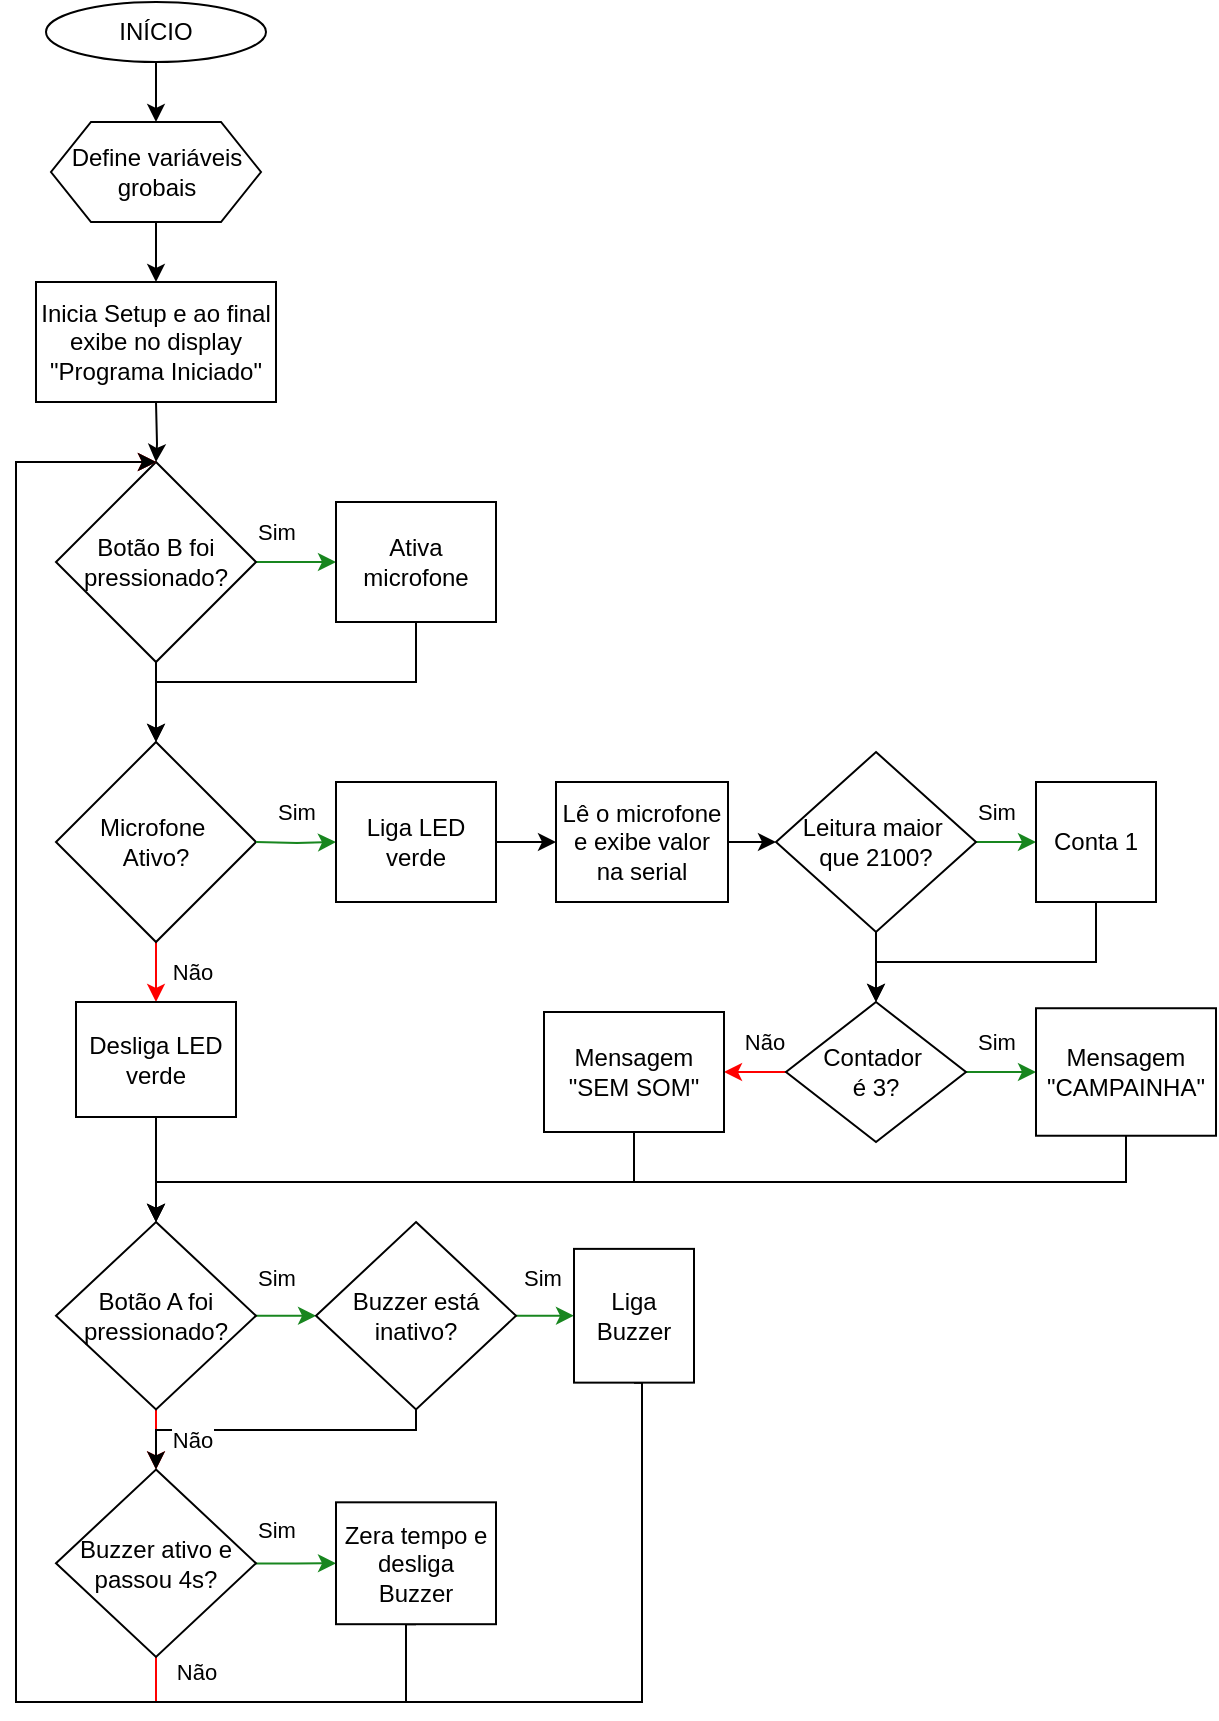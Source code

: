 <mxfile version="26.0.11">
  <diagram name="Página-1" id="T32IySePPp3KdGEvYScM">
    <mxGraphModel dx="928" dy="500" grid="1" gridSize="10" guides="1" tooltips="1" connect="1" arrows="1" fold="1" page="1" pageScale="1" pageWidth="827" pageHeight="1169" math="0" shadow="0">
      <root>
        <mxCell id="0" />
        <mxCell id="1" parent="0" />
        <mxCell id="slElvlwrPj6UMaKqWzpb-5" value="" style="edgeStyle=orthogonalEdgeStyle;rounded=0;orthogonalLoop=1;jettySize=auto;html=1;" edge="1" parent="1" source="slElvlwrPj6UMaKqWzpb-1" target="slElvlwrPj6UMaKqWzpb-4">
          <mxGeometry relative="1" as="geometry" />
        </mxCell>
        <mxCell id="slElvlwrPj6UMaKqWzpb-1" value="INÍCIO" style="ellipse;whiteSpace=wrap;html=1;" vertex="1" parent="1">
          <mxGeometry x="55" y="10" width="110" height="30" as="geometry" />
        </mxCell>
        <mxCell id="slElvlwrPj6UMaKqWzpb-7" value="" style="edgeStyle=orthogonalEdgeStyle;rounded=0;orthogonalLoop=1;jettySize=auto;html=1;" edge="1" parent="1" source="slElvlwrPj6UMaKqWzpb-4" target="slElvlwrPj6UMaKqWzpb-6">
          <mxGeometry relative="1" as="geometry" />
        </mxCell>
        <mxCell id="slElvlwrPj6UMaKqWzpb-4" value="Define variáveis grobais" style="shape=hexagon;perimeter=hexagonPerimeter2;whiteSpace=wrap;html=1;fixedSize=1;" vertex="1" parent="1">
          <mxGeometry x="57.5" y="70" width="105" height="50" as="geometry" />
        </mxCell>
        <mxCell id="slElvlwrPj6UMaKqWzpb-6" value="Inicia Setup&amp;nbsp;&lt;span style=&quot;background-color: transparent; color: light-dark(rgb(0, 0, 0), rgb(255, 255, 255));&quot;&gt;e ao final exibe no display &quot;Programa Iniciado&quot;&lt;/span&gt;" style="whiteSpace=wrap;html=1;" vertex="1" parent="1">
          <mxGeometry x="50" y="150" width="120" height="60" as="geometry" />
        </mxCell>
        <mxCell id="slElvlwrPj6UMaKqWzpb-11" value="" style="edgeStyle=orthogonalEdgeStyle;rounded=0;orthogonalLoop=1;jettySize=auto;html=1;" edge="1" parent="1" target="slElvlwrPj6UMaKqWzpb-10">
          <mxGeometry relative="1" as="geometry">
            <mxPoint x="110" y="210" as="sourcePoint" />
          </mxGeometry>
        </mxCell>
        <mxCell id="slElvlwrPj6UMaKqWzpb-13" value="" style="edgeStyle=orthogonalEdgeStyle;rounded=0;orthogonalLoop=1;jettySize=auto;html=1;strokeColor=#18861F;" edge="1" parent="1" source="slElvlwrPj6UMaKqWzpb-10" target="slElvlwrPj6UMaKqWzpb-12">
          <mxGeometry relative="1" as="geometry" />
        </mxCell>
        <mxCell id="slElvlwrPj6UMaKqWzpb-23" value="" style="edgeStyle=orthogonalEdgeStyle;shape=connector;rounded=0;orthogonalLoop=1;jettySize=auto;html=1;strokeColor=#000000;align=center;verticalAlign=middle;fontFamily=Helvetica;fontSize=11;fontColor=default;labelBackgroundColor=default;endArrow=classic;" edge="1" parent="1" source="slElvlwrPj6UMaKqWzpb-10" target="slElvlwrPj6UMaKqWzpb-22">
          <mxGeometry relative="1" as="geometry" />
        </mxCell>
        <mxCell id="slElvlwrPj6UMaKqWzpb-10" value="Botão B foi pressionado?" style="rhombus;whiteSpace=wrap;html=1;" vertex="1" parent="1">
          <mxGeometry x="60" y="240" width="100" height="100" as="geometry" />
        </mxCell>
        <mxCell id="slElvlwrPj6UMaKqWzpb-24" style="edgeStyle=orthogonalEdgeStyle;shape=connector;rounded=0;orthogonalLoop=1;jettySize=auto;html=1;exitX=0.5;exitY=1;exitDx=0;exitDy=0;entryX=0.5;entryY=0;entryDx=0;entryDy=0;strokeColor=default;align=center;verticalAlign=middle;fontFamily=Helvetica;fontSize=11;fontColor=default;labelBackgroundColor=default;endArrow=classic;" edge="1" parent="1" source="slElvlwrPj6UMaKqWzpb-12" target="slElvlwrPj6UMaKqWzpb-22">
          <mxGeometry relative="1" as="geometry" />
        </mxCell>
        <mxCell id="slElvlwrPj6UMaKqWzpb-12" value="Ativa microfone" style="whiteSpace=wrap;html=1;" vertex="1" parent="1">
          <mxGeometry x="200" y="260" width="80" height="60" as="geometry" />
        </mxCell>
        <mxCell id="slElvlwrPj6UMaKqWzpb-14" value="Sim" style="text;html=1;align=center;verticalAlign=middle;resizable=0;points=[];autosize=1;strokeColor=none;fillColor=none;fontFamily=Helvetica;fontSize=11;fontColor=default;labelBackgroundColor=default;" vertex="1" parent="1">
          <mxGeometry x="150" y="260" width="40" height="30" as="geometry" />
        </mxCell>
        <mxCell id="slElvlwrPj6UMaKqWzpb-42" value="" style="edgeStyle=orthogonalEdgeStyle;shape=connector;rounded=0;orthogonalLoop=1;jettySize=auto;html=1;strokeColor=light-dark(#FF0000,#EDEDED);align=center;verticalAlign=middle;fontFamily=Helvetica;fontSize=11;fontColor=default;labelBackgroundColor=default;endArrow=classic;" edge="1" parent="1" source="slElvlwrPj6UMaKqWzpb-22" target="slElvlwrPj6UMaKqWzpb-41">
          <mxGeometry relative="1" as="geometry" />
        </mxCell>
        <mxCell id="slElvlwrPj6UMaKqWzpb-22" value="Microfone&amp;nbsp;&lt;div&gt;Ativo?&lt;/div&gt;" style="rhombus;whiteSpace=wrap;html=1;" vertex="1" parent="1">
          <mxGeometry x="60" y="380" width="100" height="100" as="geometry" />
        </mxCell>
        <mxCell id="slElvlwrPj6UMaKqWzpb-25" value="" style="edgeStyle=orthogonalEdgeStyle;rounded=0;orthogonalLoop=1;jettySize=auto;html=1;fontColor=light-dark(#030c03, #ededed);strokeColor=light-dark(#18861F,#EDEDED);" edge="1" parent="1">
          <mxGeometry relative="1" as="geometry">
            <mxPoint x="160" y="430" as="sourcePoint" />
            <mxPoint x="200" y="430" as="targetPoint" />
          </mxGeometry>
        </mxCell>
        <mxCell id="slElvlwrPj6UMaKqWzpb-26" value="Sim" style="text;html=1;align=center;verticalAlign=middle;resizable=0;points=[];autosize=1;strokeColor=none;fillColor=none;fontFamily=Helvetica;fontSize=11;fontColor=default;labelBackgroundColor=default;" vertex="1" parent="1">
          <mxGeometry x="160" y="400" width="40" height="30" as="geometry" />
        </mxCell>
        <mxCell id="slElvlwrPj6UMaKqWzpb-29" value="" style="edgeStyle=orthogonalEdgeStyle;shape=connector;rounded=0;orthogonalLoop=1;jettySize=auto;html=1;strokeColor=default;align=center;verticalAlign=middle;fontFamily=Helvetica;fontSize=11;fontColor=default;labelBackgroundColor=default;endArrow=classic;" edge="1" parent="1" source="slElvlwrPj6UMaKqWzpb-27" target="slElvlwrPj6UMaKqWzpb-28">
          <mxGeometry relative="1" as="geometry" />
        </mxCell>
        <mxCell id="slElvlwrPj6UMaKqWzpb-27" value="Liga LED verde" style="whiteSpace=wrap;html=1;" vertex="1" parent="1">
          <mxGeometry x="200" y="400" width="80" height="60" as="geometry" />
        </mxCell>
        <mxCell id="slElvlwrPj6UMaKqWzpb-31" value="" style="edgeStyle=orthogonalEdgeStyle;shape=connector;rounded=0;orthogonalLoop=1;jettySize=auto;html=1;strokeColor=default;align=center;verticalAlign=middle;fontFamily=Helvetica;fontSize=11;fontColor=default;labelBackgroundColor=default;endArrow=classic;" edge="1" parent="1" source="slElvlwrPj6UMaKqWzpb-28" target="slElvlwrPj6UMaKqWzpb-30">
          <mxGeometry relative="1" as="geometry" />
        </mxCell>
        <mxCell id="slElvlwrPj6UMaKqWzpb-28" value="Lê o microfone e exibe valor na serial" style="whiteSpace=wrap;html=1;" vertex="1" parent="1">
          <mxGeometry x="310" y="400" width="86" height="60" as="geometry" />
        </mxCell>
        <mxCell id="slElvlwrPj6UMaKqWzpb-33" value="" style="edgeStyle=orthogonalEdgeStyle;shape=connector;rounded=0;orthogonalLoop=1;jettySize=auto;html=1;strokeColor=#18861F;align=center;verticalAlign=middle;fontFamily=Helvetica;fontSize=11;fontColor=default;labelBackgroundColor=default;endArrow=classic;" edge="1" parent="1" source="slElvlwrPj6UMaKqWzpb-30" target="slElvlwrPj6UMaKqWzpb-32">
          <mxGeometry relative="1" as="geometry" />
        </mxCell>
        <mxCell id="slElvlwrPj6UMaKqWzpb-36" value="" style="edgeStyle=orthogonalEdgeStyle;shape=connector;rounded=0;orthogonalLoop=1;jettySize=auto;html=1;strokeColor=#000000;align=center;verticalAlign=middle;fontFamily=Helvetica;fontSize=11;fontColor=default;labelBackgroundColor=default;endArrow=classic;" edge="1" parent="1" source="slElvlwrPj6UMaKqWzpb-30" target="slElvlwrPj6UMaKqWzpb-35">
          <mxGeometry relative="1" as="geometry" />
        </mxCell>
        <mxCell id="slElvlwrPj6UMaKqWzpb-30" value="Leitura maior&amp;nbsp;&lt;div&gt;que 2100?&lt;/div&gt;" style="rhombus;whiteSpace=wrap;html=1;" vertex="1" parent="1">
          <mxGeometry x="420" y="385" width="100" height="90" as="geometry" />
        </mxCell>
        <mxCell id="slElvlwrPj6UMaKqWzpb-37" style="edgeStyle=orthogonalEdgeStyle;shape=connector;rounded=0;orthogonalLoop=1;jettySize=auto;html=1;exitX=0.5;exitY=1;exitDx=0;exitDy=0;entryX=0.5;entryY=0;entryDx=0;entryDy=0;strokeColor=default;align=center;verticalAlign=middle;fontFamily=Helvetica;fontSize=11;fontColor=default;labelBackgroundColor=default;endArrow=classic;" edge="1" parent="1" source="slElvlwrPj6UMaKqWzpb-32" target="slElvlwrPj6UMaKqWzpb-35">
          <mxGeometry relative="1" as="geometry">
            <Array as="points">
              <mxPoint x="580" y="490" />
              <mxPoint x="470" y="490" />
            </Array>
          </mxGeometry>
        </mxCell>
        <mxCell id="slElvlwrPj6UMaKqWzpb-32" value="Conta 1" style="whiteSpace=wrap;html=1;" vertex="1" parent="1">
          <mxGeometry x="550" y="400" width="60" height="60" as="geometry" />
        </mxCell>
        <mxCell id="slElvlwrPj6UMaKqWzpb-34" value="Sim" style="text;html=1;align=center;verticalAlign=middle;resizable=0;points=[];autosize=1;strokeColor=none;fillColor=none;fontFamily=Helvetica;fontSize=11;fontColor=default;labelBackgroundColor=default;" vertex="1" parent="1">
          <mxGeometry x="510" y="400" width="40" height="30" as="geometry" />
        </mxCell>
        <mxCell id="slElvlwrPj6UMaKqWzpb-39" value="" style="edgeStyle=orthogonalEdgeStyle;shape=connector;rounded=0;orthogonalLoop=1;jettySize=auto;html=1;strokeColor=#18861F;align=center;verticalAlign=middle;fontFamily=Helvetica;fontSize=11;fontColor=default;labelBackgroundColor=default;endArrow=classic;" edge="1" parent="1" source="slElvlwrPj6UMaKqWzpb-35" target="slElvlwrPj6UMaKqWzpb-38">
          <mxGeometry relative="1" as="geometry" />
        </mxCell>
        <mxCell id="slElvlwrPj6UMaKqWzpb-47" value="" style="edgeStyle=orthogonalEdgeStyle;shape=connector;rounded=0;orthogonalLoop=1;jettySize=auto;html=1;strokeColor=#FF0000;align=center;verticalAlign=middle;fontFamily=Helvetica;fontSize=11;fontColor=default;labelBackgroundColor=default;endArrow=classic;" edge="1" parent="1" source="slElvlwrPj6UMaKqWzpb-35" target="slElvlwrPj6UMaKqWzpb-46">
          <mxGeometry relative="1" as="geometry" />
        </mxCell>
        <mxCell id="slElvlwrPj6UMaKqWzpb-35" value="Contador&amp;nbsp;&lt;div&gt;é 3?&lt;/div&gt;" style="rhombus;whiteSpace=wrap;html=1;" vertex="1" parent="1">
          <mxGeometry x="425" y="510" width="90" height="70" as="geometry" />
        </mxCell>
        <mxCell id="slElvlwrPj6UMaKqWzpb-53" style="edgeStyle=orthogonalEdgeStyle;shape=connector;rounded=0;orthogonalLoop=1;jettySize=auto;html=1;exitX=0.5;exitY=1;exitDx=0;exitDy=0;entryX=0.5;entryY=0;entryDx=0;entryDy=0;strokeColor=default;align=center;verticalAlign=middle;fontFamily=Helvetica;fontSize=11;fontColor=default;labelBackgroundColor=default;endArrow=classic;" edge="1" parent="1" source="slElvlwrPj6UMaKqWzpb-38" target="slElvlwrPj6UMaKqWzpb-50">
          <mxGeometry relative="1" as="geometry">
            <Array as="points">
              <mxPoint x="595" y="600" />
              <mxPoint x="110" y="600" />
            </Array>
          </mxGeometry>
        </mxCell>
        <mxCell id="slElvlwrPj6UMaKqWzpb-38" value="Mensagem&lt;div&gt;&lt;span style=&quot;background-color: transparent; color: light-dark(rgb(0, 0, 0), rgb(255, 255, 255));&quot;&gt;&quot;CAMPAINHA&quot;&lt;/span&gt;&lt;/div&gt;" style="whiteSpace=wrap;html=1;" vertex="1" parent="1">
          <mxGeometry x="550" y="513.12" width="90" height="63.75" as="geometry" />
        </mxCell>
        <mxCell id="slElvlwrPj6UMaKqWzpb-40" value="Sim" style="text;html=1;align=center;verticalAlign=middle;resizable=0;points=[];autosize=1;strokeColor=none;fillColor=none;fontFamily=Helvetica;fontSize=11;fontColor=default;labelBackgroundColor=default;" vertex="1" parent="1">
          <mxGeometry x="510" y="515" width="40" height="30" as="geometry" />
        </mxCell>
        <mxCell id="slElvlwrPj6UMaKqWzpb-51" value="" style="edgeStyle=orthogonalEdgeStyle;shape=connector;rounded=0;orthogonalLoop=1;jettySize=auto;html=1;strokeColor=default;align=center;verticalAlign=middle;fontFamily=Helvetica;fontSize=11;fontColor=default;labelBackgroundColor=default;endArrow=classic;" edge="1" parent="1" source="slElvlwrPj6UMaKqWzpb-41" target="slElvlwrPj6UMaKqWzpb-50">
          <mxGeometry relative="1" as="geometry" />
        </mxCell>
        <mxCell id="slElvlwrPj6UMaKqWzpb-41" value="Desliga LED verde" style="whiteSpace=wrap;html=1;" vertex="1" parent="1">
          <mxGeometry x="70" y="510" width="80" height="57.5" as="geometry" />
        </mxCell>
        <mxCell id="slElvlwrPj6UMaKqWzpb-43" value="Não" style="text;html=1;align=center;verticalAlign=middle;resizable=0;points=[];autosize=1;strokeColor=none;fillColor=none;fontFamily=Helvetica;fontSize=11;fontColor=default;labelBackgroundColor=default;" vertex="1" parent="1">
          <mxGeometry x="108" y="480" width="40" height="30" as="geometry" />
        </mxCell>
        <mxCell id="slElvlwrPj6UMaKqWzpb-55" style="edgeStyle=orthogonalEdgeStyle;shape=connector;rounded=0;orthogonalLoop=1;jettySize=auto;html=1;exitX=0.5;exitY=1;exitDx=0;exitDy=0;entryX=0.5;entryY=0;entryDx=0;entryDy=0;strokeColor=default;align=center;verticalAlign=middle;fontFamily=Helvetica;fontSize=11;fontColor=default;labelBackgroundColor=default;endArrow=classic;" edge="1" parent="1" source="slElvlwrPj6UMaKqWzpb-46" target="slElvlwrPj6UMaKqWzpb-50">
          <mxGeometry relative="1" as="geometry">
            <Array as="points">
              <mxPoint x="349" y="600" />
              <mxPoint x="110" y="600" />
            </Array>
          </mxGeometry>
        </mxCell>
        <mxCell id="slElvlwrPj6UMaKqWzpb-46" value="Mensagem&lt;div&gt;&lt;span style=&quot;background-color: transparent; color: light-dark(rgb(0, 0, 0), rgb(255, 255, 255));&quot;&gt;&quot;SEM SOM&quot;&lt;/span&gt;&lt;/div&gt;" style="whiteSpace=wrap;html=1;" vertex="1" parent="1">
          <mxGeometry x="304" y="515" width="90" height="60" as="geometry" />
        </mxCell>
        <mxCell id="slElvlwrPj6UMaKqWzpb-48" value="Não" style="text;html=1;align=center;verticalAlign=middle;resizable=0;points=[];autosize=1;strokeColor=none;fillColor=none;fontFamily=Helvetica;fontSize=11;fontColor=default;labelBackgroundColor=default;" vertex="1" parent="1">
          <mxGeometry x="394" y="515" width="40" height="30" as="geometry" />
        </mxCell>
        <mxCell id="slElvlwrPj6UMaKqWzpb-59" value="" style="edgeStyle=orthogonalEdgeStyle;shape=connector;rounded=0;orthogonalLoop=1;jettySize=auto;html=1;strokeColor=#18861F;align=center;verticalAlign=middle;fontFamily=Helvetica;fontSize=11;fontColor=default;labelBackgroundColor=default;endArrow=classic;" edge="1" parent="1" source="slElvlwrPj6UMaKqWzpb-50" target="slElvlwrPj6UMaKqWzpb-58">
          <mxGeometry relative="1" as="geometry" />
        </mxCell>
        <mxCell id="slElvlwrPj6UMaKqWzpb-65" value="" style="edgeStyle=orthogonalEdgeStyle;shape=connector;rounded=0;orthogonalLoop=1;jettySize=auto;html=1;strokeColor=#FF0000;align=center;verticalAlign=middle;fontFamily=Helvetica;fontSize=11;fontColor=default;labelBackgroundColor=default;endArrow=classic;" edge="1" parent="1" source="slElvlwrPj6UMaKqWzpb-50" target="slElvlwrPj6UMaKqWzpb-64">
          <mxGeometry relative="1" as="geometry" />
        </mxCell>
        <mxCell id="slElvlwrPj6UMaKqWzpb-50" value="Botão A foi pressionado?" style="rhombus;whiteSpace=wrap;html=1;" vertex="1" parent="1">
          <mxGeometry x="60" y="620" width="100" height="93.75" as="geometry" />
        </mxCell>
        <mxCell id="slElvlwrPj6UMaKqWzpb-61" value="" style="edgeStyle=orthogonalEdgeStyle;shape=connector;rounded=0;orthogonalLoop=1;jettySize=auto;html=1;strokeColor=#18861F;align=center;verticalAlign=middle;fontFamily=Helvetica;fontSize=11;fontColor=default;labelBackgroundColor=default;endArrow=classic;" edge="1" parent="1" source="slElvlwrPj6UMaKqWzpb-58" target="slElvlwrPj6UMaKqWzpb-60">
          <mxGeometry relative="1" as="geometry" />
        </mxCell>
        <mxCell id="slElvlwrPj6UMaKqWzpb-77" style="edgeStyle=orthogonalEdgeStyle;shape=connector;rounded=0;orthogonalLoop=1;jettySize=auto;html=1;exitX=0.5;exitY=1;exitDx=0;exitDy=0;entryX=0.5;entryY=0;entryDx=0;entryDy=0;strokeColor=default;align=center;verticalAlign=middle;fontFamily=Helvetica;fontSize=11;fontColor=default;labelBackgroundColor=default;endArrow=classic;" edge="1" parent="1" source="slElvlwrPj6UMaKqWzpb-58" target="slElvlwrPj6UMaKqWzpb-64">
          <mxGeometry relative="1" as="geometry">
            <Array as="points">
              <mxPoint x="240" y="724" />
              <mxPoint x="110" y="724" />
            </Array>
          </mxGeometry>
        </mxCell>
        <mxCell id="slElvlwrPj6UMaKqWzpb-58" value="Buzzer está inativo?" style="rhombus;whiteSpace=wrap;html=1;" vertex="1" parent="1">
          <mxGeometry x="190" y="620" width="100" height="93.75" as="geometry" />
        </mxCell>
        <mxCell id="slElvlwrPj6UMaKqWzpb-75" style="edgeStyle=orthogonalEdgeStyle;shape=connector;rounded=0;orthogonalLoop=1;jettySize=auto;html=1;exitX=0.5;exitY=1;exitDx=0;exitDy=0;entryX=0.5;entryY=0;entryDx=0;entryDy=0;strokeColor=default;align=center;verticalAlign=middle;fontFamily=Helvetica;fontSize=11;fontColor=default;labelBackgroundColor=default;endArrow=classic;" edge="1" parent="1" source="slElvlwrPj6UMaKqWzpb-60" target="slElvlwrPj6UMaKqWzpb-10">
          <mxGeometry relative="1" as="geometry">
            <Array as="points">
              <mxPoint x="353" y="860" />
              <mxPoint x="40" y="860" />
              <mxPoint x="40" y="240" />
            </Array>
          </mxGeometry>
        </mxCell>
        <mxCell id="slElvlwrPj6UMaKqWzpb-60" value="Liga Buzzer" style="whiteSpace=wrap;html=1;" vertex="1" parent="1">
          <mxGeometry x="319" y="633.44" width="60" height="66.88" as="geometry" />
        </mxCell>
        <mxCell id="slElvlwrPj6UMaKqWzpb-62" value="Sim" style="text;html=1;align=center;verticalAlign=middle;resizable=0;points=[];autosize=1;strokeColor=none;fillColor=none;fontFamily=Helvetica;fontSize=11;fontColor=default;labelBackgroundColor=default;" vertex="1" parent="1">
          <mxGeometry x="283" y="633.43" width="40" height="30" as="geometry" />
        </mxCell>
        <mxCell id="slElvlwrPj6UMaKqWzpb-63" value="Sim" style="text;html=1;align=center;verticalAlign=middle;resizable=0;points=[];autosize=1;strokeColor=none;fillColor=none;fontFamily=Helvetica;fontSize=11;fontColor=default;labelBackgroundColor=default;" vertex="1" parent="1">
          <mxGeometry x="150" y="633.43" width="40" height="30" as="geometry" />
        </mxCell>
        <mxCell id="slElvlwrPj6UMaKqWzpb-68" value="" style="edgeStyle=orthogonalEdgeStyle;shape=connector;rounded=0;orthogonalLoop=1;jettySize=auto;html=1;strokeColor=#18861F;align=center;verticalAlign=middle;fontFamily=Helvetica;fontSize=11;fontColor=default;labelBackgroundColor=default;endArrow=classic;" edge="1" parent="1" source="slElvlwrPj6UMaKqWzpb-64" target="slElvlwrPj6UMaKqWzpb-67">
          <mxGeometry relative="1" as="geometry" />
        </mxCell>
        <mxCell id="slElvlwrPj6UMaKqWzpb-73" style="edgeStyle=orthogonalEdgeStyle;shape=connector;rounded=0;orthogonalLoop=1;jettySize=auto;html=1;exitX=0.5;exitY=1;exitDx=0;exitDy=0;entryX=0.5;entryY=0;entryDx=0;entryDy=0;strokeColor=#FF0000;align=center;verticalAlign=middle;fontFamily=Helvetica;fontSize=11;fontColor=default;labelBackgroundColor=default;endArrow=classic;" edge="1" parent="1" source="slElvlwrPj6UMaKqWzpb-64" target="slElvlwrPj6UMaKqWzpb-10">
          <mxGeometry relative="1" as="geometry">
            <Array as="points">
              <mxPoint x="110" y="860" />
              <mxPoint x="40" y="860" />
              <mxPoint x="40" y="240" />
            </Array>
          </mxGeometry>
        </mxCell>
        <mxCell id="slElvlwrPj6UMaKqWzpb-64" value="Buzzer ativo e passou 4s?" style="rhombus;whiteSpace=wrap;html=1;" vertex="1" parent="1">
          <mxGeometry x="60" y="743.75" width="100" height="93.75" as="geometry" />
        </mxCell>
        <mxCell id="slElvlwrPj6UMaKqWzpb-66" value="Não" style="text;html=1;align=center;verticalAlign=middle;resizable=0;points=[];autosize=1;strokeColor=none;fillColor=none;fontFamily=Helvetica;fontSize=11;fontColor=default;labelBackgroundColor=default;" vertex="1" parent="1">
          <mxGeometry x="108" y="713.75" width="40" height="30" as="geometry" />
        </mxCell>
        <mxCell id="slElvlwrPj6UMaKqWzpb-74" style="edgeStyle=orthogonalEdgeStyle;shape=connector;rounded=0;orthogonalLoop=1;jettySize=auto;html=1;exitX=0.5;exitY=1;exitDx=0;exitDy=0;strokeColor=default;align=center;verticalAlign=middle;fontFamily=Helvetica;fontSize=11;fontColor=default;labelBackgroundColor=default;endArrow=classic;" edge="1" parent="1" source="slElvlwrPj6UMaKqWzpb-67">
          <mxGeometry relative="1" as="geometry">
            <mxPoint x="110" y="240" as="targetPoint" />
            <Array as="points">
              <mxPoint x="235" y="860" />
              <mxPoint x="40" y="860" />
              <mxPoint x="40" y="240" />
            </Array>
          </mxGeometry>
        </mxCell>
        <mxCell id="slElvlwrPj6UMaKqWzpb-67" value="Zera tempo e desliga Buzzer" style="whiteSpace=wrap;html=1;" vertex="1" parent="1">
          <mxGeometry x="200" y="760.16" width="80" height="60.94" as="geometry" />
        </mxCell>
        <mxCell id="slElvlwrPj6UMaKqWzpb-69" value="Sim" style="text;html=1;align=center;verticalAlign=middle;resizable=0;points=[];autosize=1;strokeColor=none;fillColor=none;fontFamily=Helvetica;fontSize=11;fontColor=default;labelBackgroundColor=default;" vertex="1" parent="1">
          <mxGeometry x="150" y="759.06" width="40" height="30" as="geometry" />
        </mxCell>
        <mxCell id="slElvlwrPj6UMaKqWzpb-76" value="Não" style="text;html=1;align=center;verticalAlign=middle;resizable=0;points=[];autosize=1;strokeColor=none;fillColor=none;fontFamily=Helvetica;fontSize=11;fontColor=default;labelBackgroundColor=default;" vertex="1" parent="1">
          <mxGeometry x="110" y="830" width="40" height="30" as="geometry" />
        </mxCell>
      </root>
    </mxGraphModel>
  </diagram>
</mxfile>
